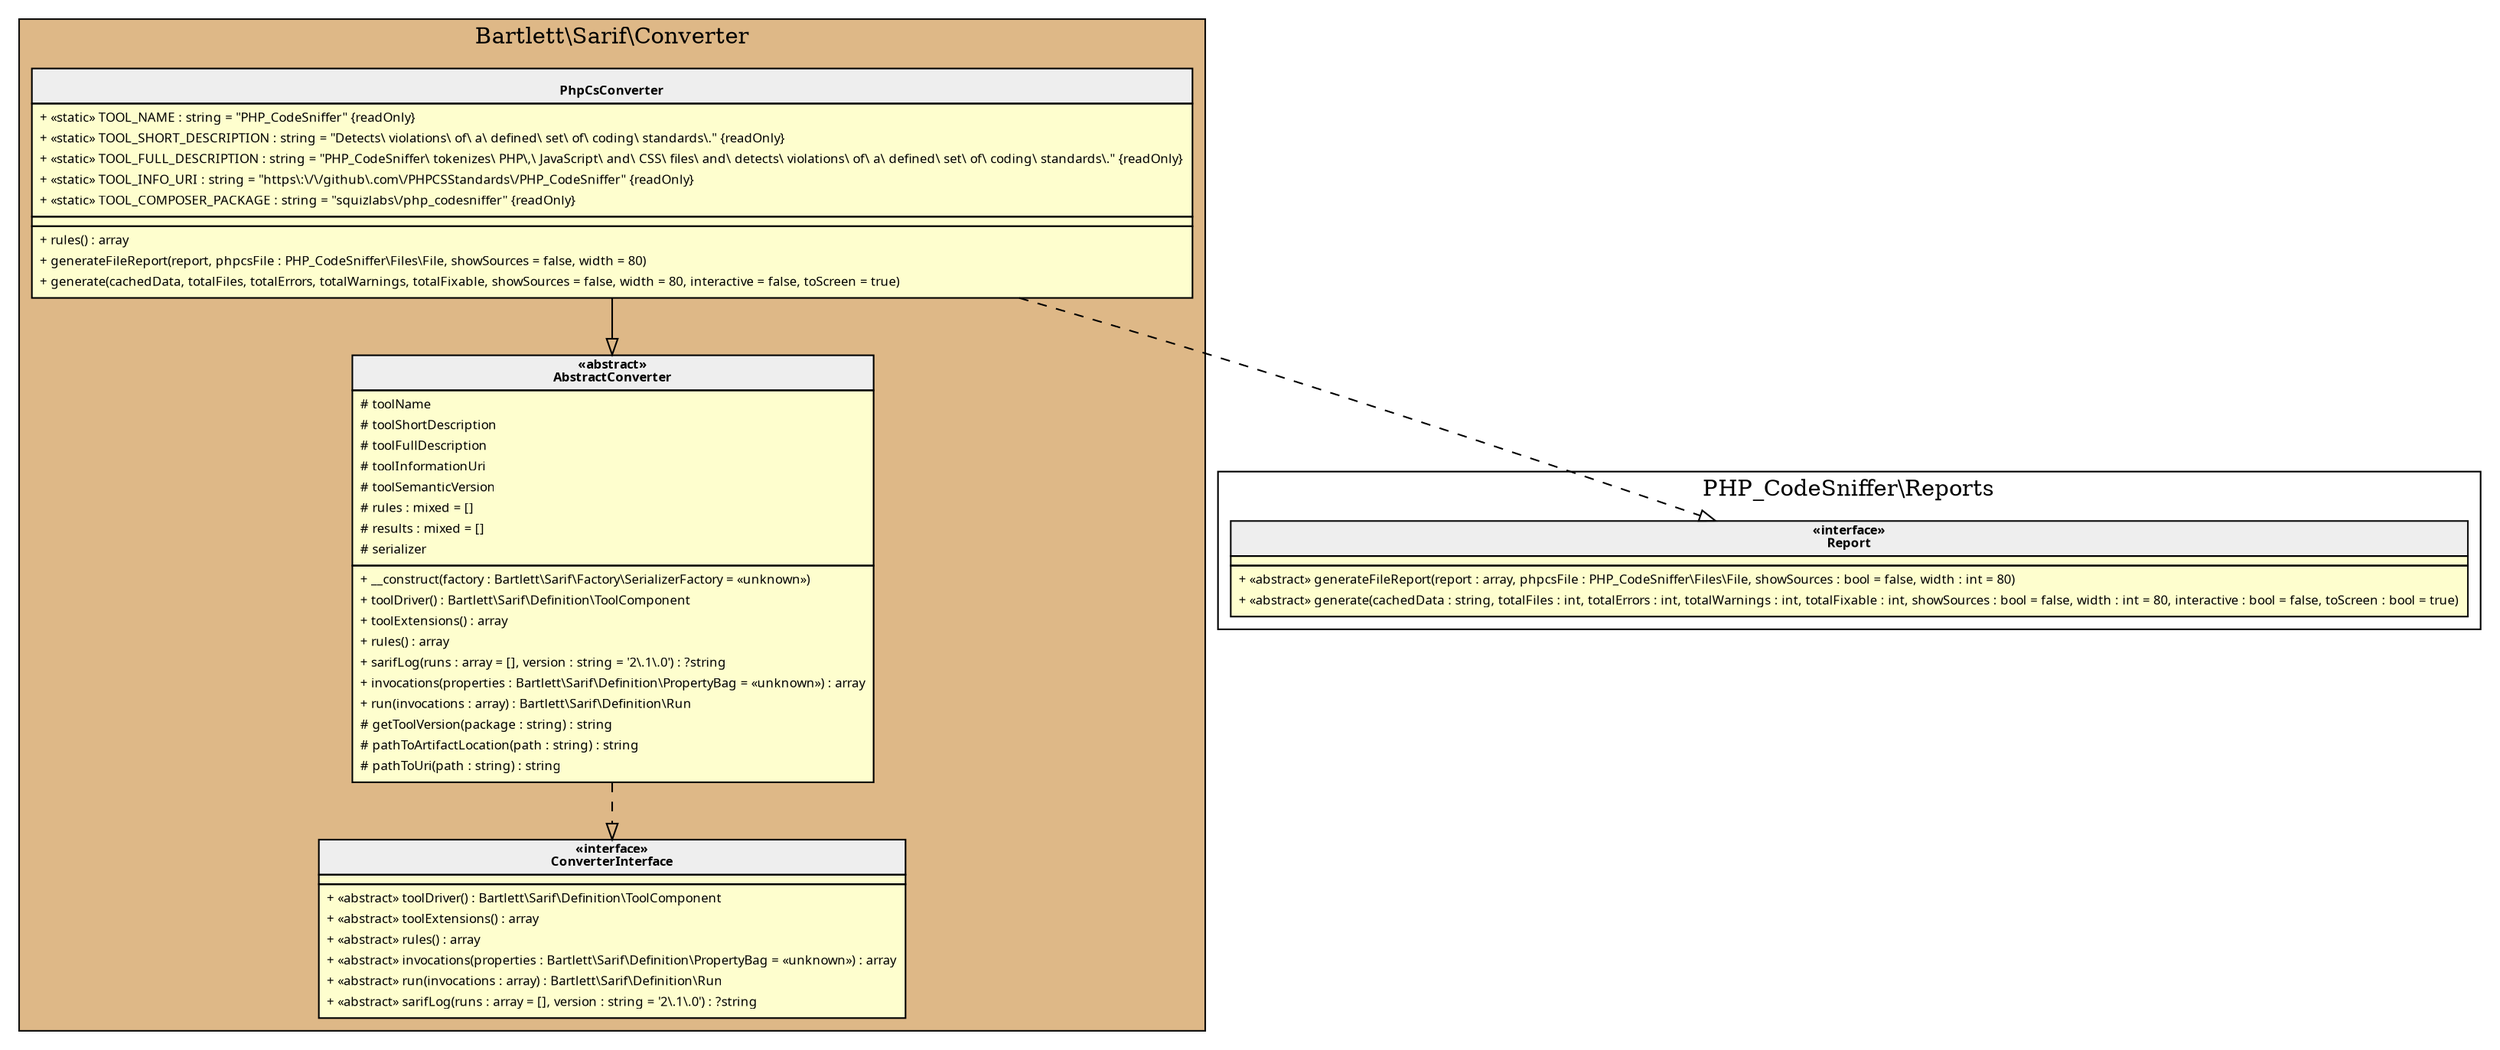 digraph {
  graph [name="G" overlap="false" rankdir="TB" bgcolor="transparent"]
  node [fontname="Verdana" fontsize=8 shape="none" margin=0 fillcolor="#FEFECE" style="filled"]
  edge [fontname="Verdana" fontsize=8]
  subgraph cluster_0 {
    graph [bgcolor="BurlyWood"]
    label = "Bartlett\\Sarif\\Converter"
    "Bartlett\\Sarif\\Converter\\PhpCsConverter" [shape="none" label=<
<table cellspacing="0" border="0" cellborder="1">
    <tr><td bgcolor="#eeeeee"><b><br/>PhpCsConverter</b></td></tr>
    <tr><td><table border="0" cellspacing="0" cellpadding="2">
    <tr><td align="left">+ «static» TOOL_NAME : string = "PHP_CodeSniffer" {readOnly}</td></tr>
    <tr><td align="left">+ «static» TOOL_SHORT_DESCRIPTION : string = "Detects\ violations\ of\ a\ defined\ set\ of\ coding\ standards\." {readOnly}</td></tr>
    <tr><td align="left">+ «static» TOOL_FULL_DESCRIPTION : string = "PHP_CodeSniffer\ tokenizes\ PHP\,\ JavaScript\ and\ CSS\ files\ and\ detects\ violations\ of\ a\ defined\ set\ of\ coding\ standards\." {readOnly}</td></tr>
    <tr><td align="left">+ «static» TOOL_INFO_URI : string = "https\:\/\/github\.com\/PHPCSStandards\/PHP_CodeSniffer" {readOnly}</td></tr>
    <tr><td align="left">+ «static» TOOL_COMPOSER_PACKAGE : string = "squizlabs\/php_codesniffer" {readOnly}</td></tr>
</table></td></tr>
    <tr><td></td></tr>
    <tr><td><table border="0" cellspacing="0" cellpadding="2">
    <tr><td align="left">+ rules() : array</td></tr>
    <tr><td align="left">+ generateFileReport(report, phpcsFile : PHP_CodeSniffer\\Files\\File, showSources = false, width = 80)</td></tr>
    <tr><td align="left">+ generate(cachedData, totalFiles, totalErrors, totalWarnings, totalFixable, showSources = false, width = 80, interactive = false, toScreen = true)</td></tr>
</table></td></tr>
</table>>]
    "Bartlett\\Sarif\\Converter\\AbstractConverter" [shape="none" label=<
<table cellspacing="0" border="0" cellborder="1">
    <tr><td bgcolor="#eeeeee"><b>«abstract»<br/>AbstractConverter</b></td></tr>
    <tr><td><table border="0" cellspacing="0" cellpadding="2">
    <tr><td align="left"># toolName</td></tr>
    <tr><td align="left"># toolShortDescription</td></tr>
    <tr><td align="left"># toolFullDescription</td></tr>
    <tr><td align="left"># toolInformationUri</td></tr>
    <tr><td align="left"># toolSemanticVersion</td></tr>
    <tr><td align="left"># rules : mixed = []</td></tr>
    <tr><td align="left"># results : mixed = []</td></tr>
    <tr><td align="left"># serializer</td></tr>
</table></td></tr>
    <tr><td><table border="0" cellspacing="0" cellpadding="2">
    <tr><td align="left">+ __construct(factory : Bartlett\\Sarif\\Factory\\SerializerFactory = «unknown»)</td></tr>
    <tr><td align="left">+ toolDriver() : Bartlett\\Sarif\\Definition\\ToolComponent</td></tr>
    <tr><td align="left">+ toolExtensions() : array</td></tr>
    <tr><td align="left">+ rules() : array</td></tr>
    <tr><td align="left">+ sarifLog(runs : array = [], version : string = '2\.1\.0') : ?string</td></tr>
    <tr><td align="left">+ invocations(properties : Bartlett\\Sarif\\Definition\\PropertyBag = «unknown») : array</td></tr>
    <tr><td align="left">+ run(invocations : array) : Bartlett\\Sarif\\Definition\\Run</td></tr>
    <tr><td align="left"># getToolVersion(package : string) : string</td></tr>
    <tr><td align="left"># pathToArtifactLocation(path : string) : string</td></tr>
    <tr><td align="left"># pathToUri(path : string) : string</td></tr>
</table></td></tr>
</table>>]
    "Bartlett\\Sarif\\Converter\\ConverterInterface" [shape="none" label=<
<table cellspacing="0" border="0" cellborder="1">
    <tr><td bgcolor="#eeeeee"><b>«interface»<br/>ConverterInterface</b></td></tr>
    <tr><td></td></tr>
    <tr><td><table border="0" cellspacing="0" cellpadding="2">
    <tr><td align="left">+ «abstract» toolDriver() : Bartlett\\Sarif\\Definition\\ToolComponent</td></tr>
    <tr><td align="left">+ «abstract» toolExtensions() : array</td></tr>
    <tr><td align="left">+ «abstract» rules() : array</td></tr>
    <tr><td align="left">+ «abstract» invocations(properties : Bartlett\\Sarif\\Definition\\PropertyBag = «unknown») : array</td></tr>
    <tr><td align="left">+ «abstract» run(invocations : array) : Bartlett\\Sarif\\Definition\\Run</td></tr>
    <tr><td align="left">+ «abstract» sarifLog(runs : array = [], version : string = '2\.1\.0') : ?string</td></tr>
</table></td></tr>
</table>>]
  }
  subgraph cluster_1 {
    label = "PHP_CodeSniffer\\Reports"
    "PHP_CodeSniffer\\Reports\\Report" [shape="none" label=<
<table cellspacing="0" border="0" cellborder="1">
    <tr><td bgcolor="#eeeeee"><b>«interface»<br/>Report</b></td></tr>
    <tr><td></td></tr>
    <tr><td><table border="0" cellspacing="0" cellpadding="2">
    <tr><td align="left">+ «abstract» generateFileReport(report : array, phpcsFile : PHP_CodeSniffer\\Files\\File, showSources : bool = false, width : int = 80)</td></tr>
    <tr><td align="left">+ «abstract» generate(cachedData : string, totalFiles : int, totalErrors : int, totalWarnings : int, totalFixable : int, showSources : bool = false, width : int = 80, interactive : bool = false, toScreen : bool = true)</td></tr>
</table></td></tr>
</table>>]
  }
  "Bartlett\\Sarif\\Converter\\AbstractConverter" -> "Bartlett\\Sarif\\Converter\\ConverterInterface" [arrowhead="empty" style="dashed"]
  "Bartlett\\Sarif\\Converter\\PhpCsConverter" -> "Bartlett\\Sarif\\Converter\\AbstractConverter" [arrowhead="empty" style="filled"]
  "Bartlett\\Sarif\\Converter\\PhpCsConverter" -> "PHP_CodeSniffer\\Reports\\Report" [arrowhead="empty" style="dashed"]
}
